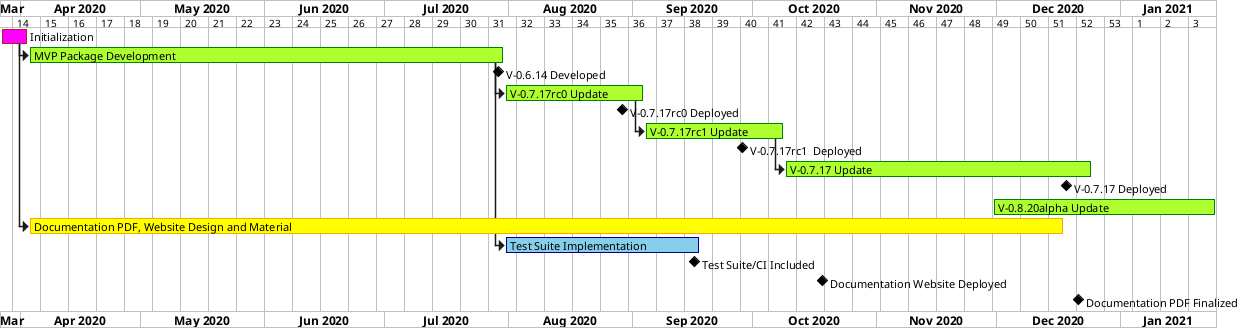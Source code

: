 @startgantt
printscale weekly
Project starts the 27th of march 2020
[Initialization] lasts 1 week
[MVP Package Development] lasts 17 weeks
[MVP Package Development] starts at [Initialization]'s end
[V-0.6.14 Developed] happens 2020-07-29
[V-0.7.17rc0 Update] lasts 5 weeks
[V-0.7.17rc0 Update] starts at [MVP Package Development]'s end
[V-0.7.17rc0 Deployed] happens 2020-08-29
[V-0.7.17rc1 Update] lasts 5 weeks
[V-0.7.17rc1 Update] starts at [V-0.7.17rc0 Update]'s end
[V-0.7.17rc1  Deployed] happens 2020-09-28
[V-0.7.17 Update] lasts 11 weeks
[V-0.7.17 Update] starts at [V-0.7.17rc1 Update]'s end
[V-0.7.17 Deployed] happens 2020-12-18
[V-0.8.20alpha Update] lasts 8 weeks
[V-0.8.20alpha Update] starts at 2020-11-30
[Documentation PDF, Website Design and Material] as [dw] lasts 37 weeks
[dw] starts at [Initialization]'s end
[Test Suite Implementation] lasts 7 weeks
[Test Suite Implementation] starts at [MVP Package Development]'s end
[Test Suite/CI Included] happens 2020-09-16
[Documentation Website Deployed] happens 2020-10-18
[Documentation PDF Finalized] happens 2020-12-21
[Initialization] is colored in Fuchsia/FireBrick
[MVP Package Development] is colored in GreenYellow/Green
[V-0.7.17rc0 Update] is colored in GreenYellow/Green
[V-0.7.17rc1 Update] is colored in GreenYellow/Green
[V-0.7.17 Update] is colored in GreenYellow/Green
[V-0.8.20alpha Update] is colored in GreenYellow/Green
[Test Suite Implementation] is colored in SkyBlue/Navy
[dw] is colored in Yellow/Orange
@endgantt